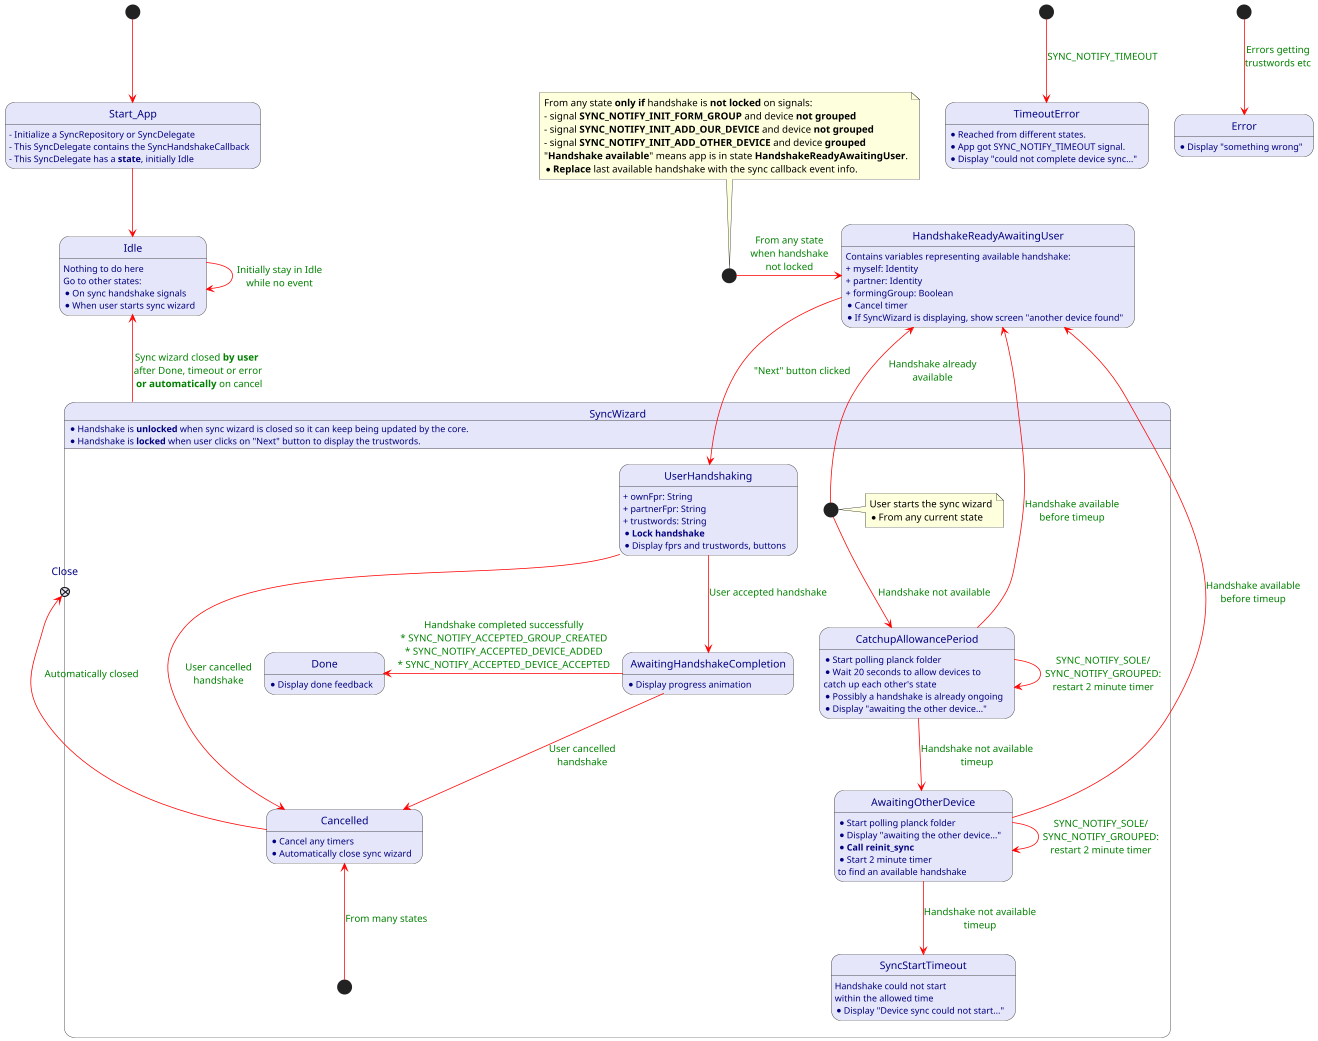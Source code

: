 @startuml
'https://plantuml.com/state-diagram
'skinparam ranksep 20
skinparam dpi 125
'skinparam packageTitleAlignment left
'skinparam linetype ortho
'skinparam linetype polyline
'left to right direction
skinparam arrowColor red
skinparam arrowFontColor green
'skinparam handwritten true
skinparam State {
    AttributeFontcolor navy
    BackgroundColor lavender
}


scale 800 width
scale 800 height

[*] --> Start_App
Start_App : - Initialize a SyncRepository or SyncDelegate
Start_App : - This SyncDelegate contains the SyncHandshakeCallback
Start_App : - This SyncDelegate has a **state**, initially Idle

Start_App -down-> Idle
Idle: Nothing to do here
Idle: Go to other states:
Idle: * On sync handshake signals
Idle: * When user starts sync wizard
Idle -> Idle : Initially stay in Idle\nwhile no event
'Idle ---> Sync_Wizard
state SyncWizard {
SyncWizard: * Handshake is **unlocked** when sync wizard is closed so it can keep being updated by the core.
SyncWizard: * Handshake is **locked** when user clicks on "Next" button to display the trustwords.
    state Wizard_Start <<start>>
    note right of Wizard_Start
      User starts the sync wizard
      * From any current state
    end note

    Wizard_Start --> CatchupAllowancePeriod : Handshake not available

    CatchupAllowancePeriod: * Start polling planck folder
    CatchupAllowancePeriod: * Wait 20 seconds to allow devices to \ncatch up each other's state
    CatchupAllowancePeriod: * Possibly a handshake is already ongoing
    CatchupAllowancePeriod: * Display "awaiting the other device..."

    CatchupAllowancePeriod --> CatchupAllowancePeriod : SYNC_NOTIFY_SOLE/\nSYNC_NOTIFY_GROUPED:\nrestart 2 minute timer
    CatchupAllowancePeriod --> AwaitingOtherDevice : Handshake not available\ntimeup
    AwaitingOtherDevice: * Start polling planck folder
    AwaitingOtherDevice: * Display "awaiting the other device..."
    AwaitingOtherDevice: * **Call reinit_sync**
    AwaitingOtherDevice: * Start 2 minute timer
    AwaitingOtherDevice: to find an available handshake
    AwaitingOtherDevice --> AwaitingOtherDevice : SYNC_NOTIFY_SOLE/\nSYNC_NOTIFY_GROUPED:\nrestart 2 minute timer
    AwaitingOtherDevice --> SyncStartTimeout : Handshake not available\ntimeup
    SyncStartTimeout: Handshake could not start\nwithin the allowed time
    SyncStartTimeout: * Display "Device sync could not start..."

    state UserHandshaking
    UserHandshaking: + ownFpr: String
    UserHandshaking: + partnerFpr: String
    UserHandshaking: + trustwords: String
    UserHandshaking: * **Lock handshake**
    UserHandshaking: * Display fprs and trustwords, buttons

    state AwaitingHandshakeCompletion
    AwaitingHandshakeCompletion: * Display progress animation
    UserHandshaking --> AwaitingHandshakeCompletion : User accepted handshake
    AwaitingHandshakeCompletion -left> Done : Handshake completed successfully\n* SYNC_NOTIFY_ACCEPTED_GROUP_CREATED\n* SYNC_NOTIFY_ACCEPTED_DEVICE_ADDED\n* SYNC_NOTIFY_ACCEPTED_DEVICE_ACCEPTED
    Done: * Display done feedback

    UserHandshaking --> Cancelled : User cancelled\nhandshake
    Cancelled: * Cancel any timers
    Cancelled: * Automatically close sync wizard
    state CancelledRoot <<start>>
    CancelledRoot -up-> Cancelled : From many states
    AwaitingHandshakeCompletion --> Cancelled : User cancelled\nhandshake
    state Close <<exitPoint>>
    Cancelled -[norank]left-> Close : Automatically closed
}

SyncWizard -up-> Idle : Sync wizard closed **by user** \nafter Done, timeout or error\n **or automatically** on cancel

Wizard_Start --> HandshakeReadyAwaitingUser : Handshake already\navailable
CatchupAllowancePeriod -up------> HandshakeReadyAwaitingUser : Handshake available\nbefore timeup
AwaitingOtherDevice --> HandshakeReadyAwaitingUser : Handshake available\nbefore timeup
HandshakeReadyAwaitingUser --> UserHandshaking : "Next" button clicked



state HandshakeReadyAwaitingUser
HandshakeReadyAwaitingUser: Contains variables representing available handshake:
HandshakeReadyAwaitingUser: + myself: Identity
HandshakeReadyAwaitingUser: + partner: Identity
HandshakeReadyAwaitingUser: + formingGroup: Boolean
HandshakeReadyAwaitingUser: * Cancel timer
HandshakeReadyAwaitingUser: * If SyncWizard is displaying, show screen "another device found"

state TimeoutRoot <<start>>
TimeoutRoot --> TimeoutError : SYNC_NOTIFY_TIMEOUT
TimeoutError: * Reached from different states.
TimeoutError: * App got SYNC_NOTIFY_TIMEOUT signal.
TimeoutError: * Display "could not complete device sync..."

state ErrorRoot <<start>>
ErrorRoot --> Error : Errors getting\ntrustwords etc
Error: * Display "something wrong"



state anyState <<start>>
anyState -> HandshakeReadyAwaitingUser: From any state\nwhen handshake\nnot locked
note top of anyState
From any state **only if** handshake is **not locked** on signals:
- signal **SYNC_NOTIFY_INIT_FORM_GROUP** and device **not grouped**
- signal **SYNC_NOTIFY_INIT_ADD_OUR_DEVICE** and device **not grouped**
- signal **SYNC_NOTIFY_INIT_ADD_OTHER_DEVICE** and device **grouped**
"**Handshake available**" means app is in state **HandshakeReadyAwaitingUser**.
* **Replace** last available handshake with the sync callback event info.
end note


@enduml